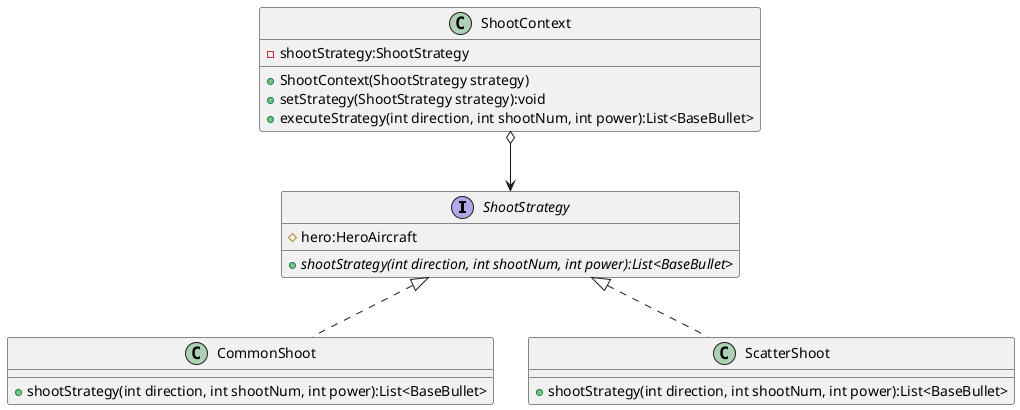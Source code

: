 @startuml
'https://plantuml.com/class-diagram

interface ShootStrategy{
    # hero:HeroAircraft
    + {abstract}shootStrategy(int direction, int shootNum, int power):List<BaseBullet>
}

class CommonShoot{
    + shootStrategy(int direction, int shootNum, int power):List<BaseBullet>
}
class ScatterShoot{
    + shootStrategy(int direction, int shootNum, int power):List<BaseBullet>
}

class ShootContext{
    - shootStrategy:ShootStrategy
    + ShootContext(ShootStrategy strategy)
    + setStrategy(ShootStrategy strategy):void
    + executeStrategy(int direction, int shootNum, int power):List<BaseBullet>

}
ShootStrategy <|.. CommonShoot
ShootStrategy <|.. ScatterShoot
ShootContext o--> ShootStrategy
@enduml